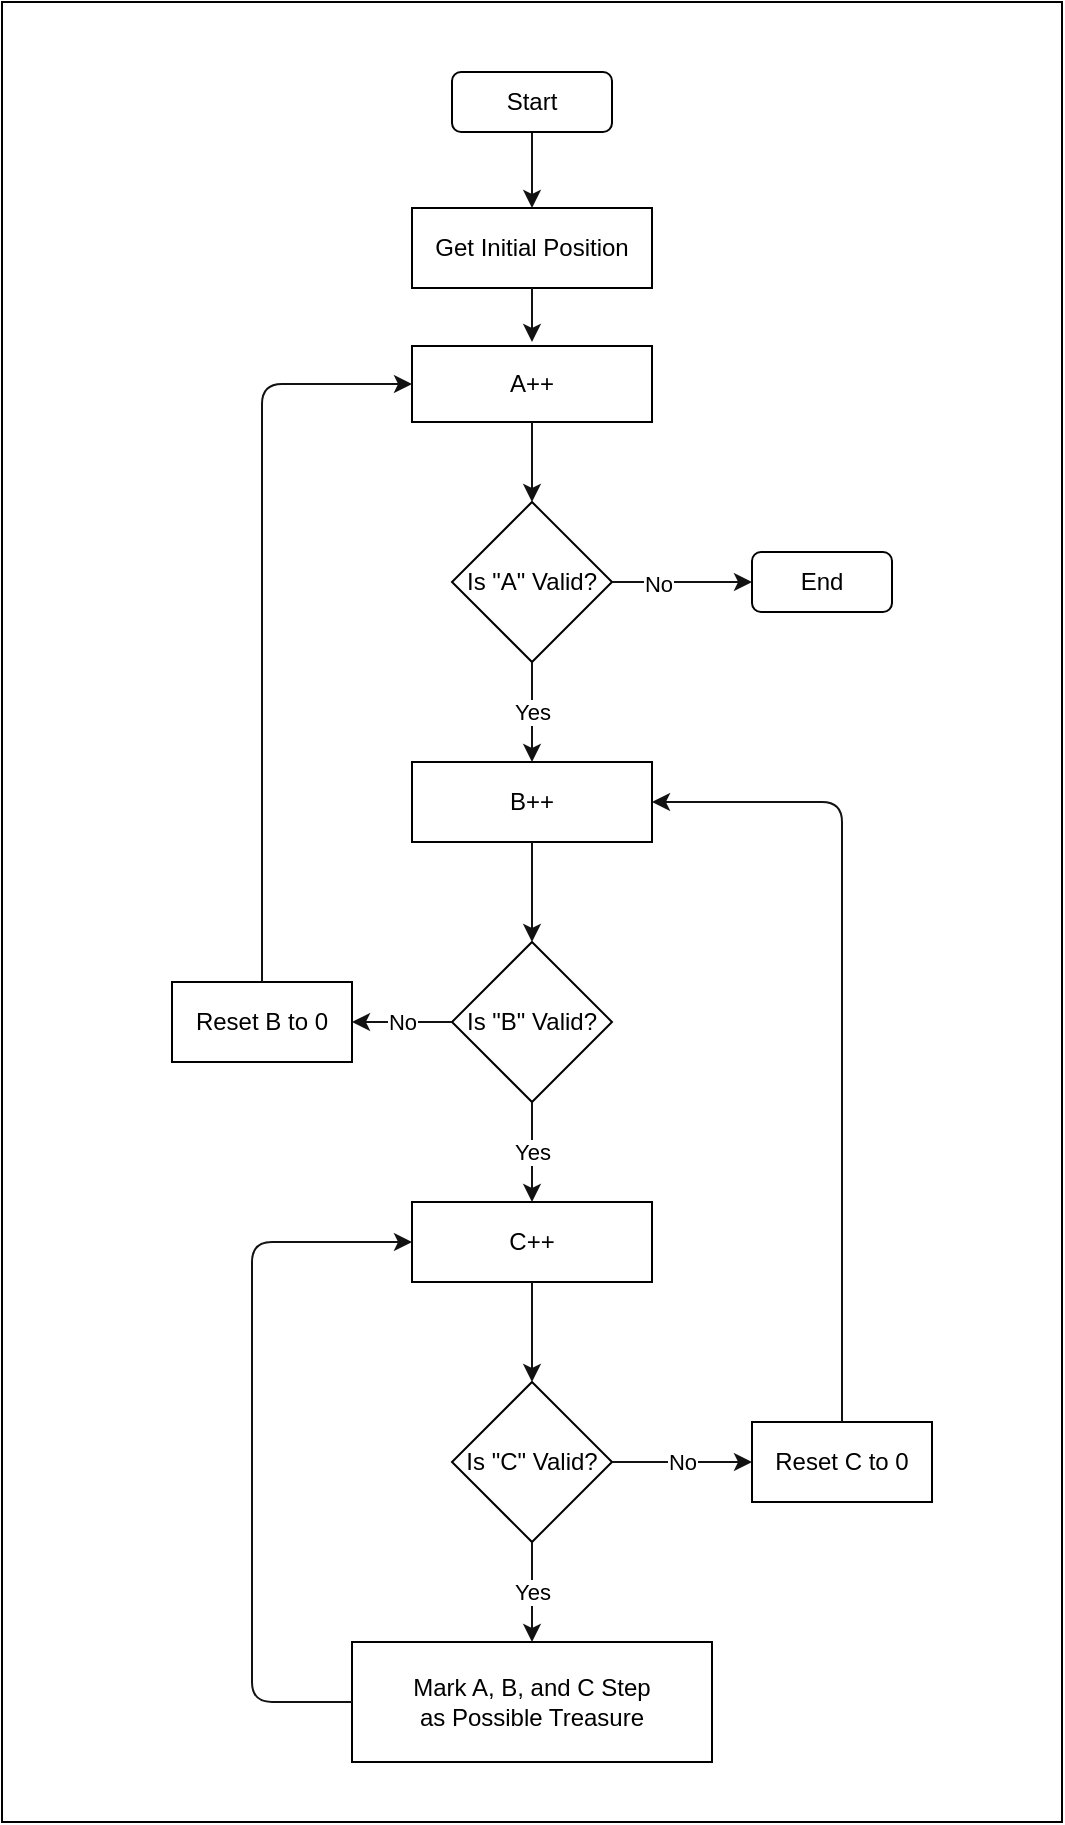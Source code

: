 <mxfile>
    <diagram id="aYnZ3OuFHtuptURp5GxA" name="Page-1">
        <mxGraphModel dx="484" dy="251" grid="1" gridSize="10" guides="1" tooltips="1" connect="1" arrows="1" fold="1" page="1" pageScale="1" pageWidth="850" pageHeight="1100" math="0" shadow="0">
            <root>
                <mxCell id="0"/>
                <mxCell id="1" parent="0"/>
                <mxCell id="51" value="" style="rounded=0;whiteSpace=wrap;html=1;fillColor=#FFFFFF;" parent="1" vertex="1">
                    <mxGeometry x="45" y="90" width="530" height="910" as="geometry"/>
                </mxCell>
                <mxCell id="12" value="End" style="rounded=1;whiteSpace=wrap;html=1;" parent="1" vertex="1">
                    <mxGeometry x="420" y="365" width="70" height="30" as="geometry"/>
                </mxCell>
                <mxCell id="14" value="" style="endArrow=classic;html=1;entryX=0.5;entryY=0;entryDx=0;entryDy=0;strokeColor=#121212;" parent="1" source="10" target="16" edge="1">
                    <mxGeometry width="50" height="50" relative="1" as="geometry">
                        <mxPoint x="310" y="123" as="sourcePoint"/>
                        <mxPoint x="310" y="157" as="targetPoint"/>
                    </mxGeometry>
                </mxCell>
                <mxCell id="16" value="Get Initial Position" style="rounded=0;whiteSpace=wrap;html=1;" parent="1" vertex="1">
                    <mxGeometry x="250" y="193" width="120" height="40" as="geometry"/>
                </mxCell>
                <mxCell id="17" value="A++" style="rounded=0;whiteSpace=wrap;html=1;" parent="1" vertex="1">
                    <mxGeometry x="250" y="262" width="120" height="38" as="geometry"/>
                </mxCell>
                <mxCell id="18" value="" style="endArrow=classic;html=1;strokeColor=#121212;exitX=0.5;exitY=1;exitDx=0;exitDy=0;" parent="1" source="16" edge="1">
                    <mxGeometry width="50" height="50" relative="1" as="geometry">
                        <mxPoint x="200" y="240" as="sourcePoint"/>
                        <mxPoint x="310" y="260" as="targetPoint"/>
                    </mxGeometry>
                </mxCell>
                <mxCell id="19" value="" style="endArrow=classic;html=1;strokeColor=#121212;exitX=0.5;exitY=1;exitDx=0;exitDy=0;entryX=0.5;entryY=0;entryDx=0;entryDy=0;" parent="1" source="17" target="21" edge="1">
                    <mxGeometry width="50" height="50" relative="1" as="geometry">
                        <mxPoint x="330" y="143" as="sourcePoint"/>
                        <mxPoint x="420" y="360" as="targetPoint"/>
                    </mxGeometry>
                </mxCell>
                <mxCell id="21" value="Is &quot;A&quot; Valid?" style="rhombus;whiteSpace=wrap;html=1;" parent="1" vertex="1">
                    <mxGeometry x="270" y="340" width="80" height="80" as="geometry"/>
                </mxCell>
                <mxCell id="22" value="B++" style="rounded=0;whiteSpace=wrap;html=1;" parent="1" vertex="1">
                    <mxGeometry x="250" y="470" width="120" height="40" as="geometry"/>
                </mxCell>
                <mxCell id="23" value="Yes" style="endArrow=classic;html=1;strokeColor=#121212;exitX=0.5;exitY=1;exitDx=0;exitDy=0;entryX=0.5;entryY=0;entryDx=0;entryDy=0;" parent="1" source="21" target="22" edge="1">
                    <mxGeometry width="50" height="50" relative="1" as="geometry">
                        <mxPoint x="320" y="332" as="sourcePoint"/>
                        <mxPoint x="320" y="370" as="targetPoint"/>
                    </mxGeometry>
                </mxCell>
                <mxCell id="25" value="Is &quot;B&quot; Valid?" style="rhombus;whiteSpace=wrap;html=1;" parent="1" vertex="1">
                    <mxGeometry x="270" y="560" width="80" height="80" as="geometry"/>
                </mxCell>
                <mxCell id="27" value="" style="endArrow=classic;html=1;strokeColor=#121212;exitX=0.5;exitY=1;exitDx=0;exitDy=0;entryX=0.5;entryY=0;entryDx=0;entryDy=0;" parent="1" source="22" target="25" edge="1">
                    <mxGeometry width="50" height="50" relative="1" as="geometry">
                        <mxPoint x="320" y="450" as="sourcePoint"/>
                        <mxPoint x="320" y="490" as="targetPoint"/>
                    </mxGeometry>
                </mxCell>
                <mxCell id="29" value="C++" style="rounded=0;whiteSpace=wrap;html=1;" parent="1" vertex="1">
                    <mxGeometry x="250" y="690" width="120" height="40" as="geometry"/>
                </mxCell>
                <mxCell id="31" value="Yes" style="endArrow=classic;html=1;strokeColor=#121212;entryX=0.5;entryY=0;entryDx=0;entryDy=0;exitX=0.5;exitY=1;exitDx=0;exitDy=0;" parent="1" source="25" target="29" edge="1">
                    <mxGeometry width="50" height="50" relative="1" as="geometry">
                        <mxPoint x="380" y="660" as="sourcePoint"/>
                        <mxPoint x="320" y="590" as="targetPoint"/>
                    </mxGeometry>
                </mxCell>
                <mxCell id="33" value="Is &quot;C&quot; Valid?" style="rhombus;whiteSpace=wrap;html=1;" parent="1" vertex="1">
                    <mxGeometry x="270" y="780" width="80" height="80" as="geometry"/>
                </mxCell>
                <mxCell id="35" value="&lt;div&gt;Mark A, B, and C Step&lt;/div&gt;&lt;div&gt;as Possible Treasure&lt;/div&gt;" style="rounded=0;whiteSpace=wrap;html=1;" parent="1" vertex="1">
                    <mxGeometry x="220" y="910" width="180" height="60" as="geometry"/>
                </mxCell>
                <mxCell id="36" value="Yes" style="endArrow=classic;html=1;strokeColor=#121212;entryX=0.5;entryY=0;entryDx=0;entryDy=0;exitX=0.5;exitY=1;exitDx=0;exitDy=0;" parent="1" source="33" target="35" edge="1">
                    <mxGeometry width="50" height="50" relative="1" as="geometry">
                        <mxPoint x="320" y="670" as="sourcePoint"/>
                        <mxPoint x="320" y="710" as="targetPoint"/>
                    </mxGeometry>
                </mxCell>
                <mxCell id="37" value="" style="endArrow=classic;html=1;strokeColor=#121212;entryX=0.5;entryY=0;entryDx=0;entryDy=0;exitX=0.5;exitY=1;exitDx=0;exitDy=0;" parent="1" source="29" target="33" edge="1">
                    <mxGeometry width="50" height="50" relative="1" as="geometry">
                        <mxPoint x="330" y="680" as="sourcePoint"/>
                        <mxPoint x="330" y="720" as="targetPoint"/>
                    </mxGeometry>
                </mxCell>
                <mxCell id="38" value="No" style="endArrow=classic;html=1;strokeColor=#121212;entryX=0;entryY=0.5;entryDx=0;entryDy=0;exitX=1;exitY=0.5;exitDx=0;exitDy=0;" parent="1" source="33" target="40" edge="1">
                    <mxGeometry width="50" height="50" relative="1" as="geometry">
                        <mxPoint x="480" y="820" as="sourcePoint"/>
                        <mxPoint x="480" y="860" as="targetPoint"/>
                    </mxGeometry>
                </mxCell>
                <mxCell id="39" value="" style="endArrow=classic;html=1;strokeColor=#121212;entryX=0;entryY=0.5;entryDx=0;entryDy=0;exitX=0;exitY=0.5;exitDx=0;exitDy=0;" parent="1" source="35" target="29" edge="1">
                    <mxGeometry width="50" height="50" relative="1" as="geometry">
                        <mxPoint x="330" y="680" as="sourcePoint"/>
                        <mxPoint x="330" y="720" as="targetPoint"/>
                        <Array as="points">
                            <mxPoint x="170" y="940"/>
                            <mxPoint x="170" y="710"/>
                        </Array>
                    </mxGeometry>
                </mxCell>
                <mxCell id="40" value="&lt;div&gt;Reset C &lt;span&gt;to 0&lt;/span&gt;&lt;/div&gt;" style="rounded=0;whiteSpace=wrap;html=1;" parent="1" vertex="1">
                    <mxGeometry x="420" y="800" width="90" height="40" as="geometry"/>
                </mxCell>
                <mxCell id="41" value="No" style="endArrow=classic;html=1;strokeColor=#121212;exitX=0;exitY=0.5;exitDx=0;exitDy=0;entryX=1;entryY=0.5;entryDx=0;entryDy=0;" parent="1" source="25" target="43" edge="1">
                    <mxGeometry width="50" height="50" relative="1" as="geometry">
                        <mxPoint x="320" y="650" as="sourcePoint"/>
                        <mxPoint x="150" y="460" as="targetPoint"/>
                    </mxGeometry>
                </mxCell>
                <mxCell id="42" value="" style="endArrow=classic;html=1;strokeColor=#121212;entryX=1;entryY=0.5;entryDx=0;entryDy=0;exitX=0.5;exitY=0;exitDx=0;exitDy=0;" parent="1" source="40" target="22" edge="1">
                    <mxGeometry width="50" height="50" relative="1" as="geometry">
                        <mxPoint x="330" y="660" as="sourcePoint"/>
                        <mxPoint x="330" y="710" as="targetPoint"/>
                        <Array as="points">
                            <mxPoint x="465" y="490"/>
                        </Array>
                    </mxGeometry>
                </mxCell>
                <mxCell id="43" value="&lt;div&gt;Reset B&amp;nbsp;&lt;span&gt;to 0&lt;/span&gt;&lt;/div&gt;" style="rounded=0;whiteSpace=wrap;html=1;" parent="1" vertex="1">
                    <mxGeometry x="130" y="580" width="90" height="40" as="geometry"/>
                </mxCell>
                <mxCell id="45" value="" style="endArrow=classic;html=1;strokeColor=#121212;exitX=0.5;exitY=0;exitDx=0;exitDy=0;entryX=0;entryY=0.5;entryDx=0;entryDy=0;" parent="1" source="43" target="17" edge="1">
                    <mxGeometry width="50" height="50" relative="1" as="geometry">
                        <mxPoint x="320" y="520" as="sourcePoint"/>
                        <mxPoint x="320" y="570" as="targetPoint"/>
                        <Array as="points">
                            <mxPoint x="175" y="281"/>
                        </Array>
                    </mxGeometry>
                </mxCell>
                <mxCell id="47" value="" style="endArrow=classic;html=1;strokeColor=#121212;exitX=1;exitY=0.5;exitDx=0;exitDy=0;entryX=0;entryY=0.5;entryDx=0;entryDy=0;" parent="1" source="21" target="12" edge="1">
                    <mxGeometry width="50" height="50" relative="1" as="geometry">
                        <mxPoint x="320" y="310" as="sourcePoint"/>
                        <mxPoint x="450" y="380" as="targetPoint"/>
                    </mxGeometry>
                </mxCell>
                <mxCell id="49" value="No" style="edgeLabel;html=1;align=center;verticalAlign=middle;resizable=0;points=[];" parent="47" vertex="1" connectable="0">
                    <mxGeometry x="-0.36" y="-1" relative="1" as="geometry">
                        <mxPoint as="offset"/>
                    </mxGeometry>
                </mxCell>
                <mxCell id="10" value="Start" style="rounded=1;whiteSpace=wrap;html=1;" parent="1" vertex="1">
                    <mxGeometry x="270" y="125" width="80" height="30" as="geometry"/>
                </mxCell>
            </root>
        </mxGraphModel>
    </diagram>
</mxfile>